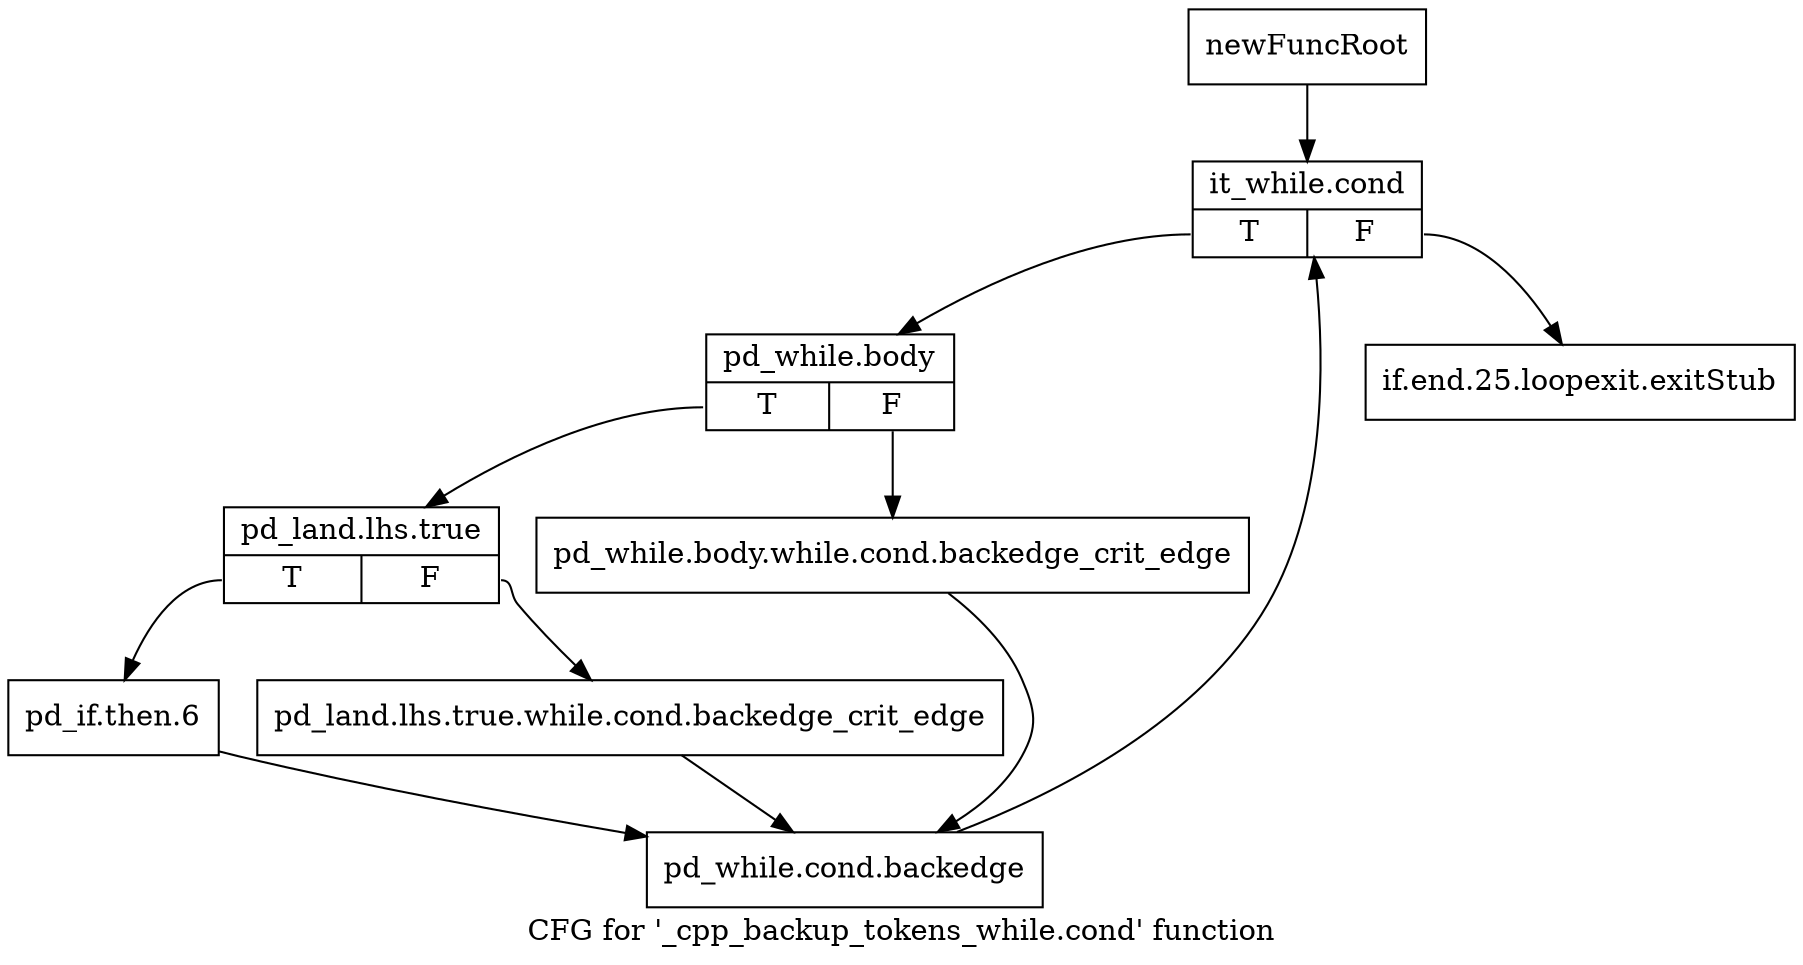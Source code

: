 digraph "CFG for '_cpp_backup_tokens_while.cond' function" {
	label="CFG for '_cpp_backup_tokens_while.cond' function";

	Node0xa24bb30 [shape=record,label="{newFuncRoot}"];
	Node0xa24bb30 -> Node0xa24bbd0;
	Node0xa24bb80 [shape=record,label="{if.end.25.loopexit.exitStub}"];
	Node0xa24bbd0 [shape=record,label="{it_while.cond|{<s0>T|<s1>F}}"];
	Node0xa24bbd0:s0 -> Node0xa24bc20;
	Node0xa24bbd0:s1 -> Node0xa24bb80;
	Node0xa24bc20 [shape=record,label="{pd_while.body|{<s0>T|<s1>F}}"];
	Node0xa24bc20:s0 -> Node0xa24bcc0;
	Node0xa24bc20:s1 -> Node0xa24bc70;
	Node0xa24bc70 [shape=record,label="{pd_while.body.while.cond.backedge_crit_edge}"];
	Node0xa24bc70 -> Node0xa24bdb0;
	Node0xa24bcc0 [shape=record,label="{pd_land.lhs.true|{<s0>T|<s1>F}}"];
	Node0xa24bcc0:s0 -> Node0xa24bd60;
	Node0xa24bcc0:s1 -> Node0xa24bd10;
	Node0xa24bd10 [shape=record,label="{pd_land.lhs.true.while.cond.backedge_crit_edge}"];
	Node0xa24bd10 -> Node0xa24bdb0;
	Node0xa24bd60 [shape=record,label="{pd_if.then.6}"];
	Node0xa24bd60 -> Node0xa24bdb0;
	Node0xa24bdb0 [shape=record,label="{pd_while.cond.backedge}"];
	Node0xa24bdb0 -> Node0xa24bbd0;
}
